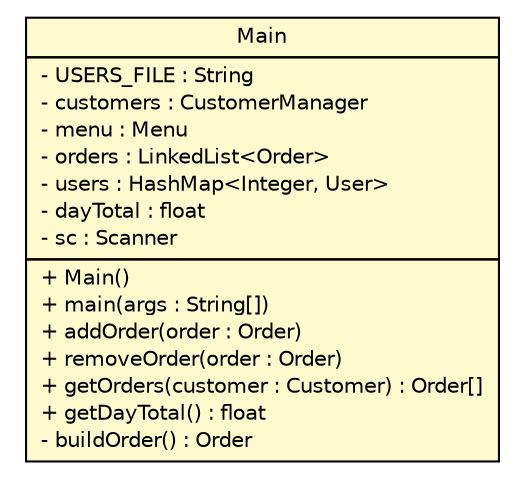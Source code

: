 #!/usr/local/bin/dot
#
# Class diagram 
# Generated by UMLGraph version 1.6 (http://www.umlgraph.org/)
#

digraph G {
	edge [fontname="Helvetica",fontsize=10,labelfontname="Helvetica",labelfontsize=10];
	node [fontname="Helvetica",fontsize=10,shape=plaintext];
	nodesep=0.25;
	ranksep=0.5;
	// au.edu.griffith.ict.Main
	c34 [label=<<table title="au.edu.griffith.ict.Main" border="0" cellborder="1" cellspacing="0" cellpadding="2" port="p" bgcolor="lemonChiffon" href="./Main.html">
		<tr><td><table border="0" cellspacing="0" cellpadding="1">
<tr><td align="center" balign="center"> Main </td></tr>
		</table></td></tr>
		<tr><td><table border="0" cellspacing="0" cellpadding="1">
<tr><td align="left" balign="left"> - USERS_FILE : String </td></tr>
<tr><td align="left" balign="left"> - customers : CustomerManager </td></tr>
<tr><td align="left" balign="left"> - menu : Menu </td></tr>
<tr><td align="left" balign="left"> - orders : LinkedList&lt;Order&gt; </td></tr>
<tr><td align="left" balign="left"> - users : HashMap&lt;Integer, User&gt; </td></tr>
<tr><td align="left" balign="left"> - dayTotal : float </td></tr>
<tr><td align="left" balign="left"> - sc : Scanner </td></tr>
		</table></td></tr>
		<tr><td><table border="0" cellspacing="0" cellpadding="1">
<tr><td align="left" balign="left"> + Main() </td></tr>
<tr><td align="left" balign="left"> + main(args : String[]) </td></tr>
<tr><td align="left" balign="left"> + addOrder(order : Order) </td></tr>
<tr><td align="left" balign="left"> + removeOrder(order : Order) </td></tr>
<tr><td align="left" balign="left"> + getOrders(customer : Customer) : Order[] </td></tr>
<tr><td align="left" balign="left"> + getDayTotal() : float </td></tr>
<tr><td align="left" balign="left"> - buildOrder() : Order </td></tr>
		</table></td></tr>
		</table>>, URL="./Main.html", fontname="Helvetica", fontcolor="black", fontsize=10.0];
}

